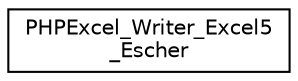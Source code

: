 digraph "Иерархия классов. Графический вид."
{
  edge [fontname="Helvetica",fontsize="10",labelfontname="Helvetica",labelfontsize="10"];
  node [fontname="Helvetica",fontsize="10",shape=record];
  rankdir="LR";
  Node0 [label="PHPExcel_Writer_Excel5\l_Escher",height=0.2,width=0.4,color="black", fillcolor="white", style="filled",URL="$class_p_h_p_excel___writer___excel5___escher.html"];
}
